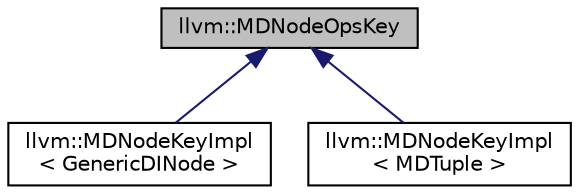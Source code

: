digraph "llvm::MDNodeOpsKey"
{
 // LATEX_PDF_SIZE
  bgcolor="transparent";
  edge [fontname="Helvetica",fontsize="10",labelfontname="Helvetica",labelfontsize="10"];
  node [fontname="Helvetica",fontsize="10",shape="box"];
  Node1 [label="llvm::MDNodeOpsKey",height=0.2,width=0.4,color="black", fillcolor="grey75", style="filled", fontcolor="black",tooltip="Structure for hashing arbitrary MDNode operands."];
  Node1 -> Node2 [dir="back",color="midnightblue",fontsize="10",style="solid",fontname="Helvetica"];
  Node2 [label="llvm::MDNodeKeyImpl\l\< GenericDINode \>",height=0.2,width=0.4,color="black",URL="$structllvm_1_1MDNodeKeyImpl_3_01GenericDINode_01_4.html",tooltip="DenseMapInfo for GenericDINode."];
  Node1 -> Node3 [dir="back",color="midnightblue",fontsize="10",style="solid",fontname="Helvetica"];
  Node3 [label="llvm::MDNodeKeyImpl\l\< MDTuple \>",height=0.2,width=0.4,color="black",URL="$structllvm_1_1MDNodeKeyImpl_3_01MDTuple_01_4.html",tooltip="DenseMapInfo for MDTuple."];
}
